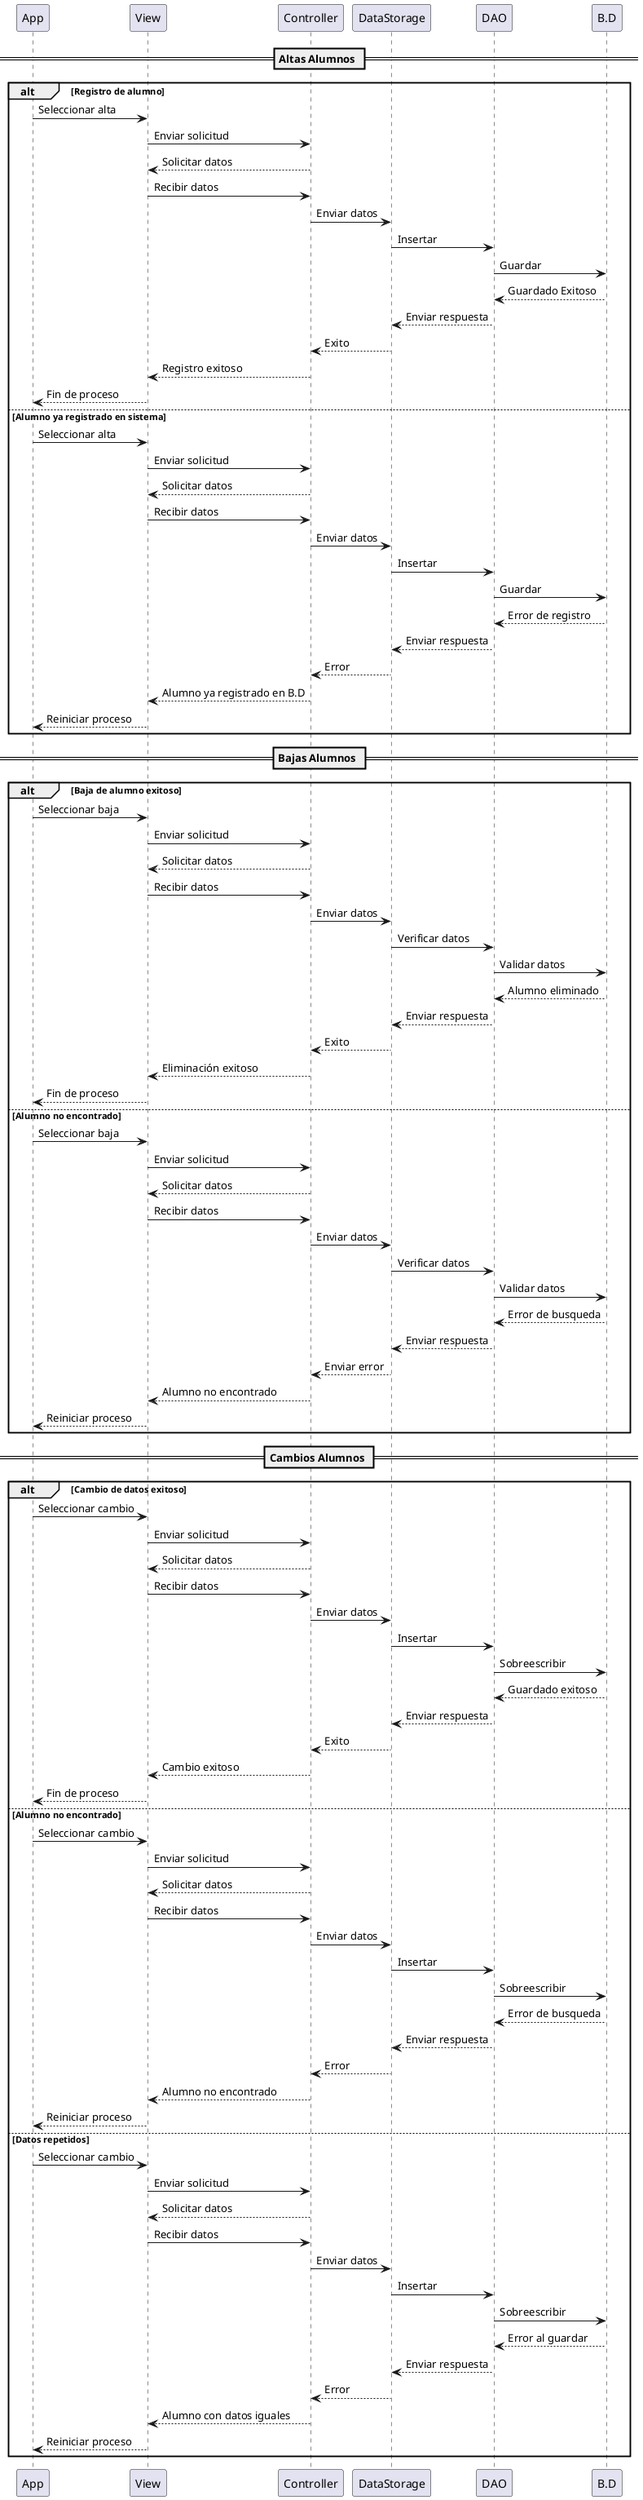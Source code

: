 @startuml

== Altas Alumnos ==

alt Registro de alumno

    App -> View: Seleccionar alta
    View -> Controller: Enviar solicitud
    Controller --> View: Solicitar datos
    View -> Controller: Recibir datos
    Controller -> DataStorage: Enviar datos
    DataStorage -> DAO: Insertar
    DAO -> B.D: Guardar
    B.D --> DAO: Guardado Exitoso
    DAO --> DataStorage: Enviar respuesta
    DataStorage --> Controller: Exito
    Controller --> View: Registro exitoso
    View --> App: Fin de proceso
    

else Alumno ya registrado en sistema

    App -> View: Seleccionar alta
    View -> Controller: Enviar solicitud
    Controller --> View: Solicitar datos
    View -> Controller: Recibir datos
    Controller -> DataStorage: Enviar datos
    DataStorage -> DAO: Insertar
    DAO -> B.D: Guardar
    B.D --> DAO: Error de registro
    DAO --> DataStorage: Enviar respuesta
    DataStorage --> Controller: Error
    Controller --> View: Alumno ya registrado en B.D
    View --> App: Reiniciar proceso

end

== Bajas Alumnos ==

alt Baja de alumno exitoso

    App -> View: Seleccionar baja
    View -> Controller: Enviar solicitud
    Controller --> View: Solicitar datos
    View -> Controller: Recibir datos
    Controller -> DataStorage: Enviar datos
    DataStorage -> DAO: Verificar datos
    DAO -> B.D: Validar datos
    B.D --> DAO: Alumno eliminado
    DAO --> DataStorage: Enviar respuesta
    DataStorage --> Controller: Exito
    Controller --> View: Eliminación exitoso
    View --> App: Fin de proceso
    
else Alumno no encontrado

    App -> View: Seleccionar baja
    View -> Controller: Enviar solicitud
    Controller --> View: Solicitar datos
    View -> Controller: Recibir datos
    Controller -> DataStorage: Enviar datos
    DataStorage -> DAO: Verificar datos
    DAO -> B.D: Validar datos
    B.D --> DAO: Error de busqueda
    DAO --> DataStorage: Enviar respuesta
    DataStorage --> Controller: Enviar error
    Controller --> View: Alumno no encontrado
    View --> App: Reiniciar proceso
    
end

== Cambios Alumnos ==

alt Cambio de datos exitoso

    App -> View: Seleccionar cambio
    View -> Controller: Enviar solicitud
    Controller --> View: Solicitar datos
    View -> Controller: Recibir datos
    Controller -> DataStorage: Enviar datos
    DataStorage -> DAO: Insertar
    DAO -> B.D: Sobreescribir
    B.D --> DAO: Guardado exitoso
    DAO --> DataStorage: Enviar respuesta
    DataStorage --> Controller: Exito
    Controller --> View: Cambio exitoso
    View --> App: Fin de proceso

else Alumno no encontrado

    App -> View: Seleccionar cambio
    View -> Controller: Enviar solicitud
    Controller --> View: Solicitar datos
    View -> Controller: Recibir datos
    Controller -> DataStorage: Enviar datos
    DataStorage -> DAO: Insertar
    DAO -> B.D: Sobreescribir
    B.D --> DAO: Error de busqueda
    DAO --> DataStorage: Enviar respuesta
    DataStorage --> Controller: Error
    Controller --> View: Alumno no encontrado
    View --> App: Reiniciar proceso

else Datos repetidos

    App -> View: Seleccionar cambio
    View -> Controller: Enviar solicitud
    Controller --> View: Solicitar datos
    View -> Controller: Recibir datos
    Controller -> DataStorage: Enviar datos
    DataStorage -> DAO: Insertar
    DAO -> B.D: Sobreescribir
    B.D --> DAO: Error al guardar
    DAO --> DataStorage: Enviar respuesta
    DataStorage --> Controller: Error
    Controller --> View: Alumno con datos iguales
    View --> App: Reiniciar proceso

end

@enduml
